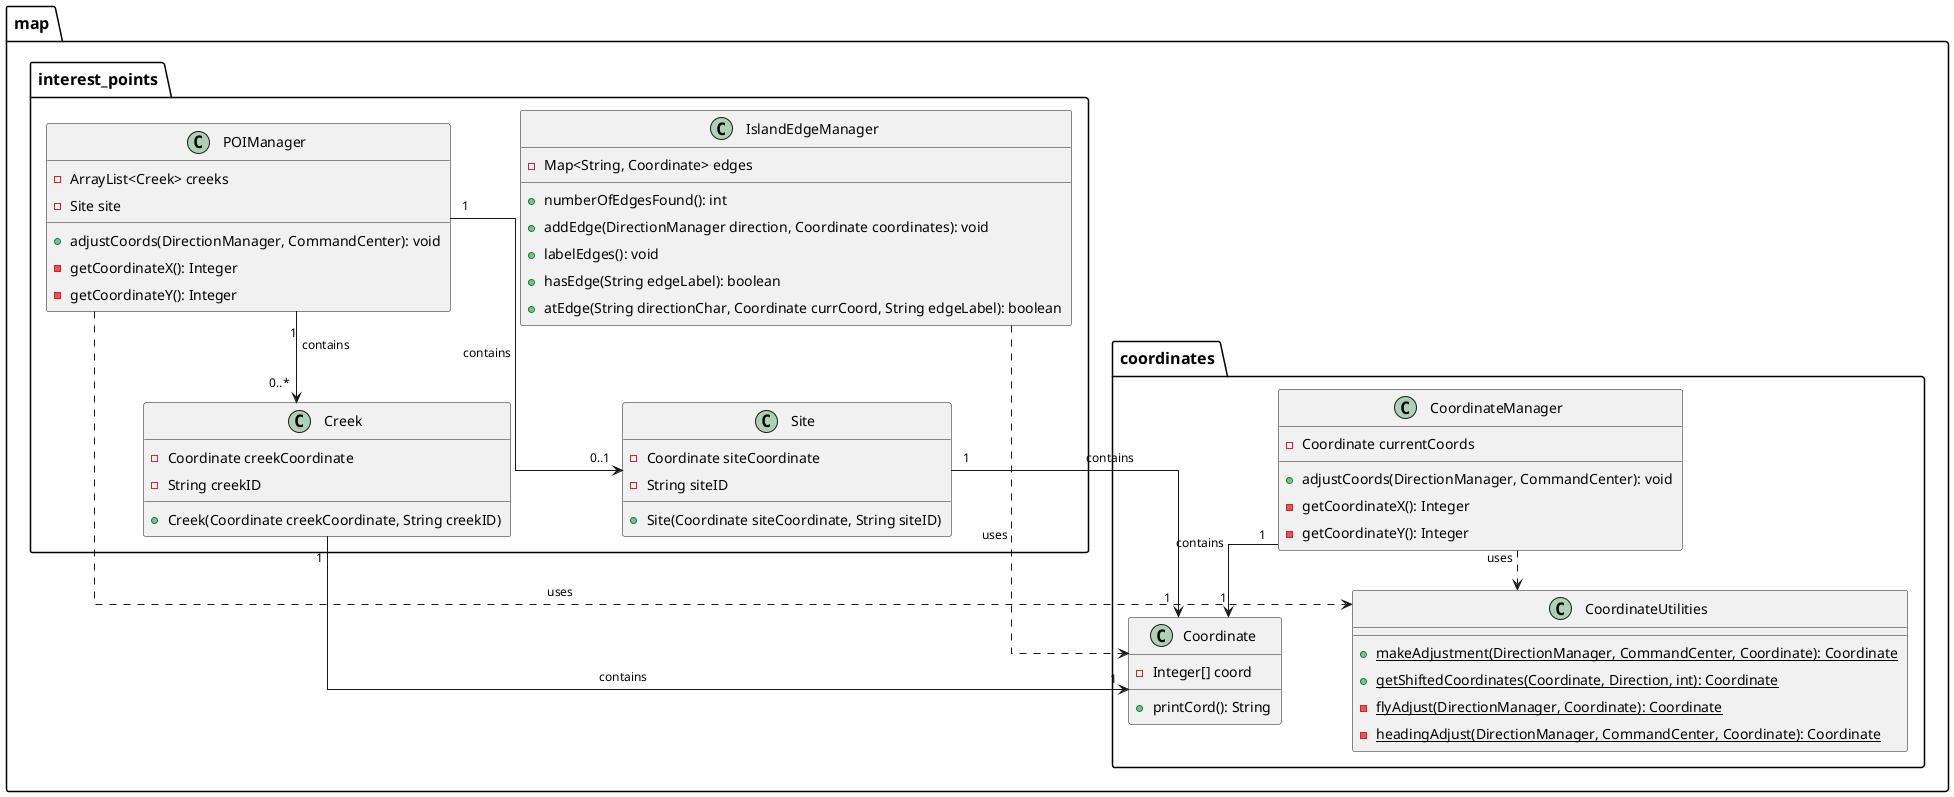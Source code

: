 @startuml EmergencyRescueDrone-Map-Specification

' Hide empty methods to avoid clutter
hide empty methods

' Use better layout settings
skinparam linetype ortho
skinparam nodesep 70
skinparam ranksep 40
skinparam padding 4

' Increase class/interface box sizes and font
skinparam minClassWidth 150
skinparam classFontSize 14
skinparam classNameFontSize 14
skinparam packageFontSize 16
skinparam noteFontSize 12
skinparam ArrowFontSize 12
skinparam stereotypeFontSize 12
skinparam titleFontSize 18

package "map" {
  package "coordinates" {
    class CoordinateManager {
      -Coordinate currentCoords
      +adjustCoords(DirectionManager, CommandCenter): void
      -getCoordinateX(): Integer
      -getCoordinateY(): Integer
    }
    
    class Coordinate {
      -Integer[] coord
      +printCord(): String
    }
    
    class CoordinateUtilities {
      +{static} makeAdjustment(DirectionManager, CommandCenter, Coordinate): Coordinate
      +{static} getShiftedCoordinates(Coordinate, Direction, int): Coordinate
      -{static} flyAdjust(DirectionManager, Coordinate): Coordinate
      -{static} headingAdjust(DirectionManager, CommandCenter, Coordinate): Coordinate
    }
    
    CoordinateManager "1" --> "1" Coordinate: contains
    CoordinateManager ..> CoordinateUtilities: uses
  }
  
  package "interest_points" {
    class POIManager {
      -ArrayList<Creek> creeks
      -Site site
      +adjustCoords(DirectionManager, CommandCenter): void
      -getCoordinateX(): Integer
      -getCoordinateY(): Integer
    }
    
    class IslandEdgeManager {
      -Map<String, Coordinate> edges
      +numberOfEdgesFound(): int
      +addEdge(DirectionManager direction, Coordinate coordinates): void
      +labelEdges(): void
      +hasEdge(String edgeLabel): boolean
      +atEdge(String directionChar, Coordinate currCoord, String edgeLabel): boolean
    }
    
    class Creek {
      -Coordinate creekCoordinate
      -String creekID
      +Creek(Coordinate creekCoordinate, String creekID)
    }
    
    class Site {
      -Coordinate siteCoordinate
      -String siteID
      +Site(Coordinate siteCoordinate, String siteID)
    }
    
    POIManager "1" --> "0..1" Site: contains
    POIManager "1" --> "0..*" Creek: contains
    POIManager ..> CoordinateUtilities: uses
  }
  
  IslandEdgeManager ..> Coordinate: uses
  Creek "1" --> "1" Coordinate: contains
  Site "1" --> "1" Coordinate: contains
}

@enduml
